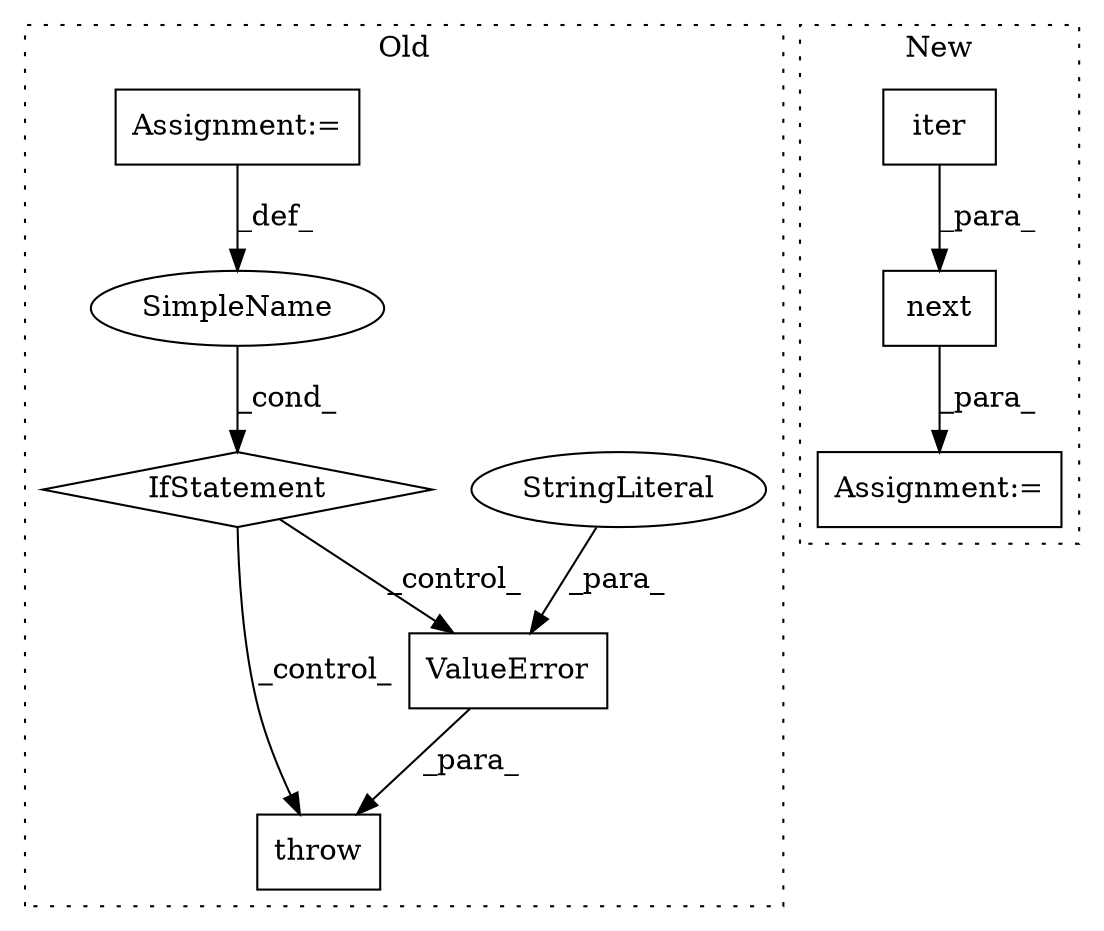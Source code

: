 digraph G {
subgraph cluster0 {
1 [label="ValueError" a="32" s="11980,12012" l="11,1" shape="box"];
3 [label="IfStatement" a="25" s="11786,11857" l="18,2" shape="diamond"];
4 [label="SimpleName" a="42" s="" l="" shape="ellipse"];
5 [label="throw" a="53" s="11974" l="6" shape="box"];
8 [label="StringLiteral" a="45" s="11991" l="21" shape="ellipse"];
9 [label="Assignment:=" a="7" s="11291,11379" l="65,2" shape="box"];
label = "Old";
style="dotted";
}
subgraph cluster1 {
2 [label="iter" a="32" s="12776,12794" l="5,1" shape="box"];
6 [label="Assignment:=" a="7" s="12770" l="1" shape="box"];
7 [label="next" a="32" s="12771,12795" l="5,1" shape="box"];
label = "New";
style="dotted";
}
1 -> 5 [label="_para_"];
2 -> 7 [label="_para_"];
3 -> 1 [label="_control_"];
3 -> 5 [label="_control_"];
4 -> 3 [label="_cond_"];
7 -> 6 [label="_para_"];
8 -> 1 [label="_para_"];
9 -> 4 [label="_def_"];
}